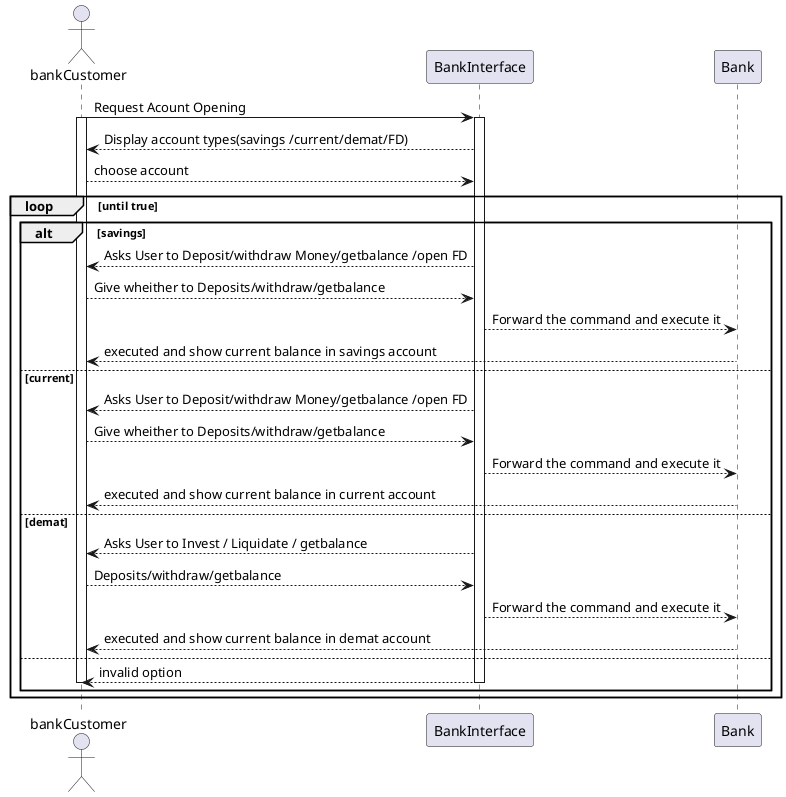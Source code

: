 @startuml

actor bankCustomer

bankCustomer->BankInterface:Request Acount Opening
activate bankCustomer
activate BankInterface
BankInterface --> bankCustomer:Display account types(savings /current/demat/FD)
bankCustomer --> BankInterface:choose account

loop until true
    alt savings
        BankInterface --> bankCustomer : Asks User to Deposit/withdraw Money/getbalance /open FD
        bankCustomer --> BankInterface : Give wheither to Deposits/withdraw/getbalance
        BankInterface --> Bank : Forward the command and execute it
        Bank --> bankCustomer :executed and show current balance in savings account 
    else current
        BankInterface --> bankCustomer : Asks User to Deposit/withdraw Money/getbalance /open FD
        bankCustomer --> BankInterface : Give wheither to Deposits/withdraw/getbalance
        BankInterface -->Bank : Forward the command and execute it
        Bank --> bankCustomer :executed and show current balance in current account 
    else demat
        BankInterface --> bankCustomer : Asks User to Invest / Liquidate / getbalance
        bankCustomer --> BankInterface : Deposits/withdraw/getbalance
        BankInterface -->Bank : Forward the command and execute it
        Bank --> bankCustomer :executed and show current balance in demat account
    else
        BankInterface-->bankCustomer:invalid option
        deactivate BankInterface
        deactivate bankCustomer 
    end
end loop
@enduml